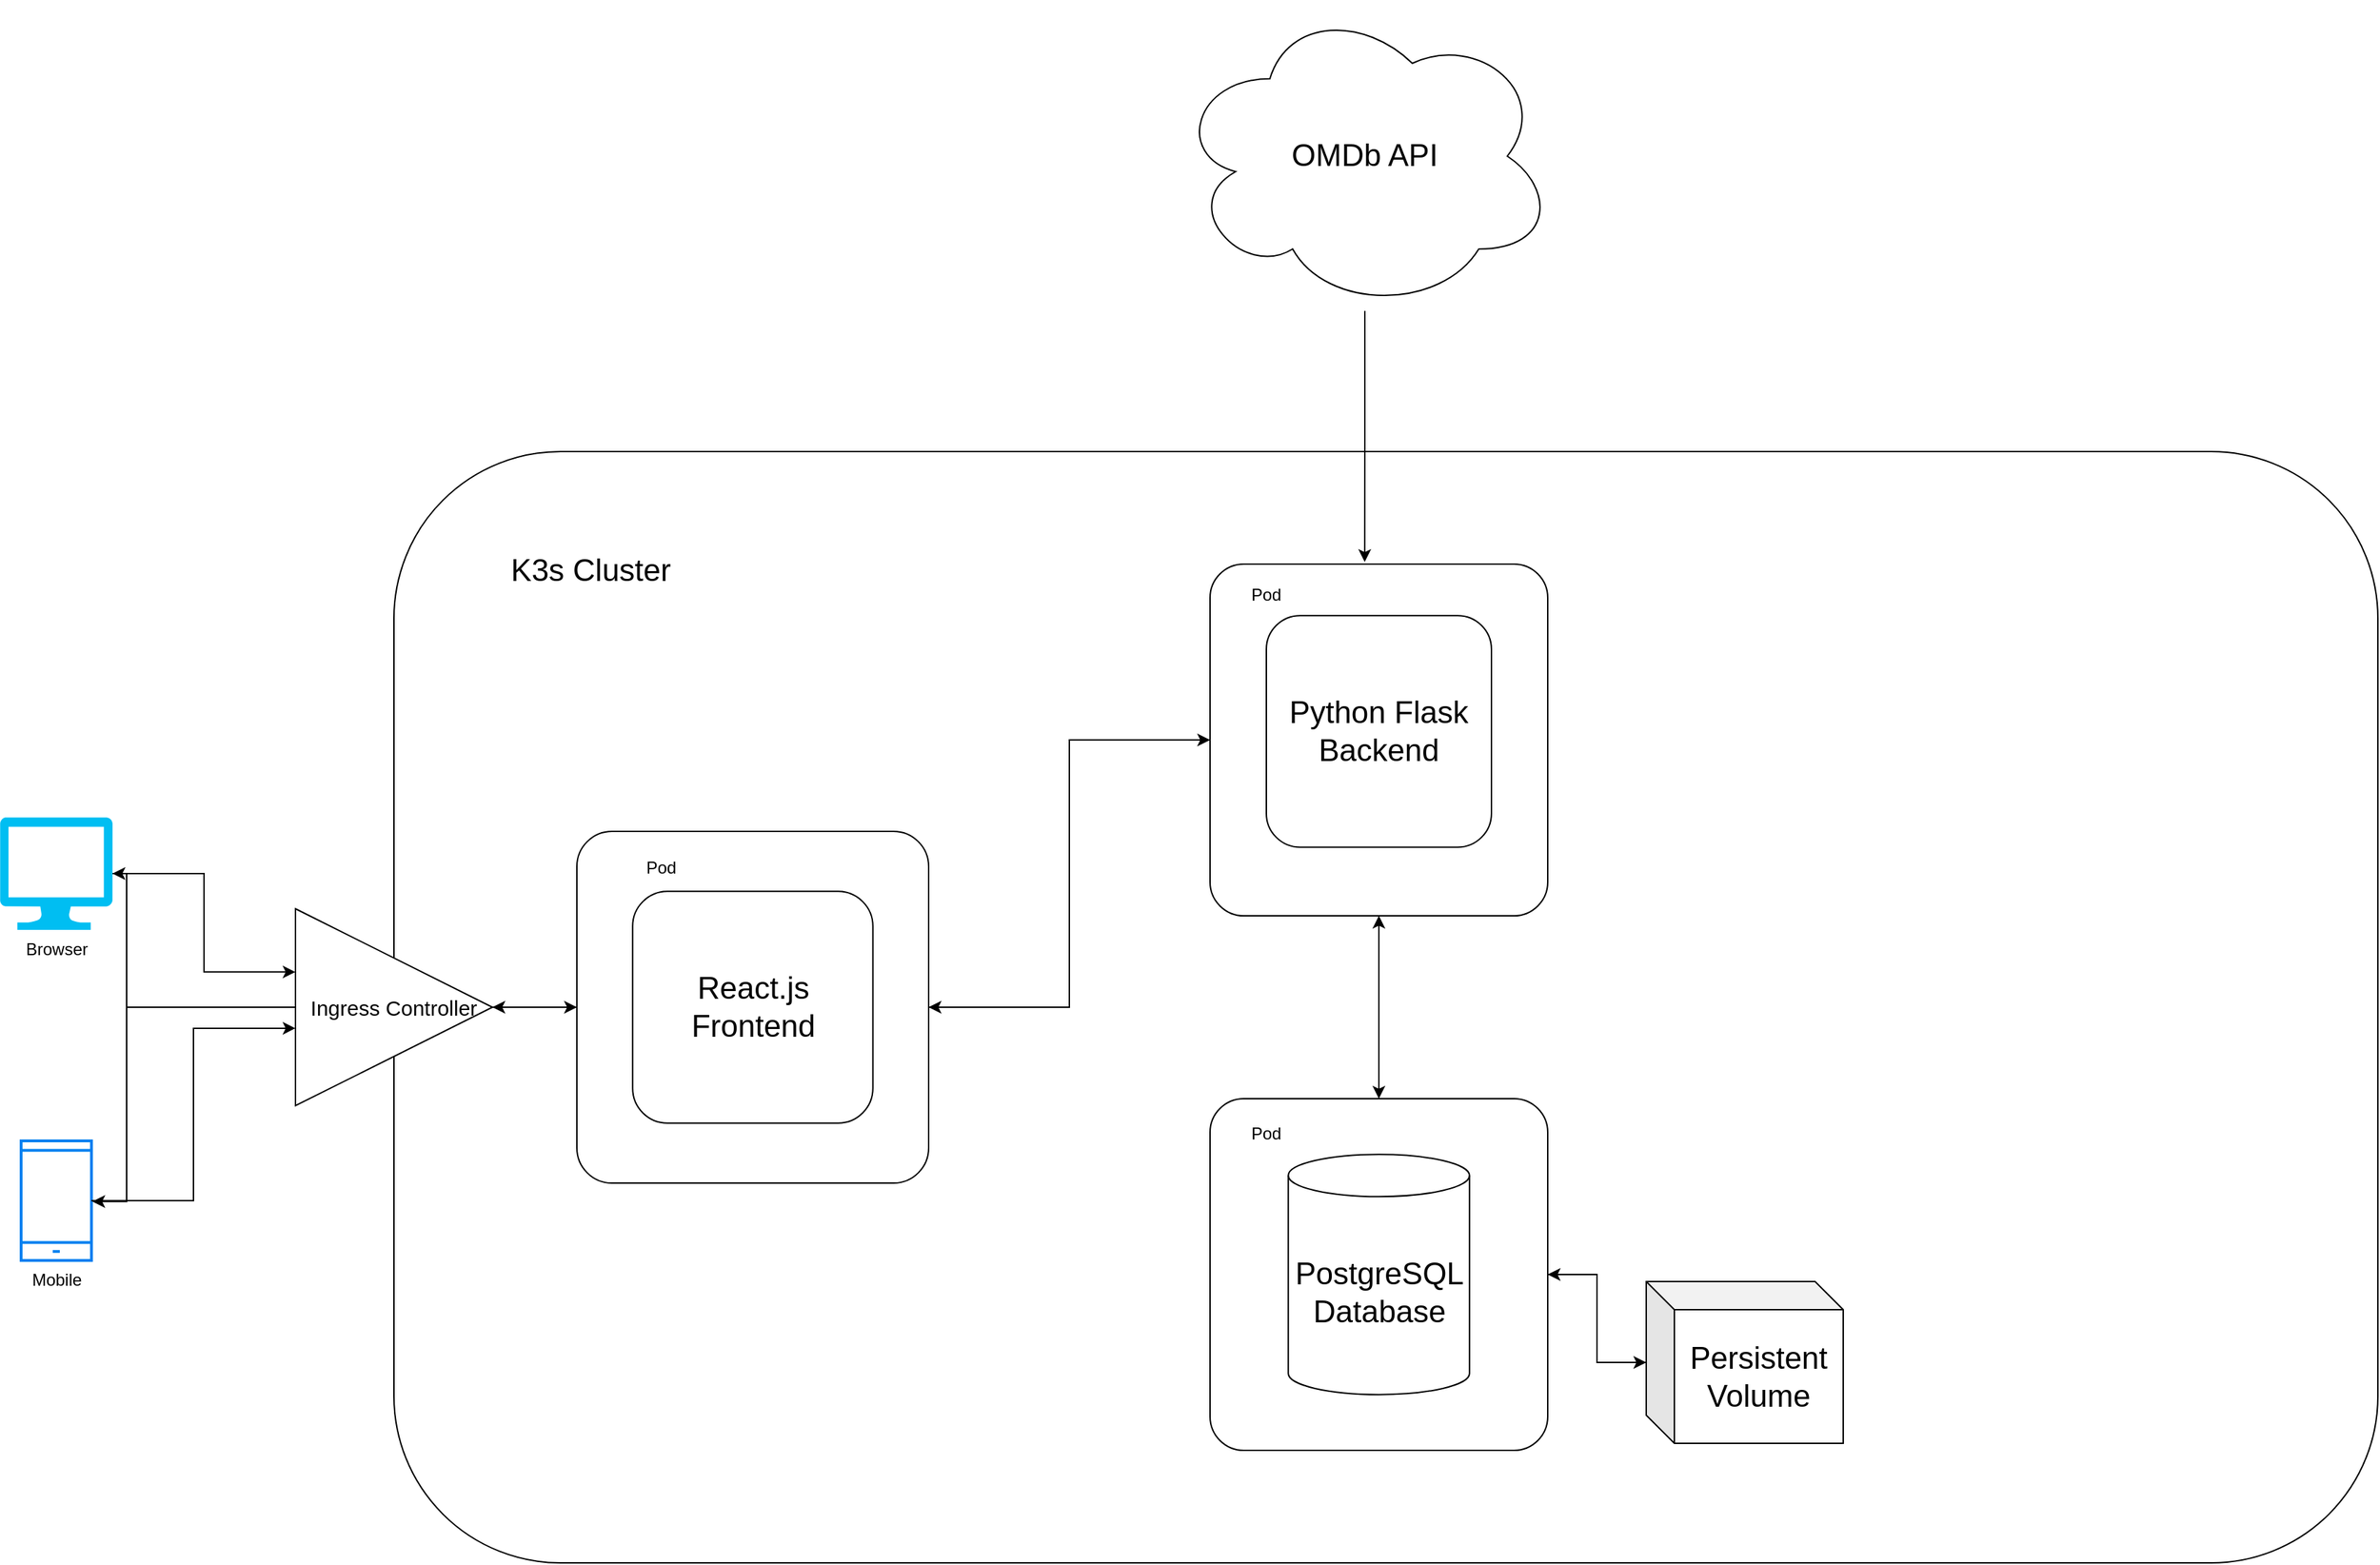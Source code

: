 <mxfile version="24.7.12">
  <diagram name="Page-1" id="aVJKDRFR9pVD4KGos5lU">
    <mxGraphModel dx="3284" dy="2429" grid="1" gridSize="10" guides="1" tooltips="1" connect="1" arrows="1" fold="1" page="1" pageScale="1" pageWidth="850" pageHeight="1100" math="0" shadow="0">
      <root>
        <mxCell id="0" />
        <mxCell id="1" parent="0" />
        <mxCell id="fNeiMO4bUtMPr8ZshyVa-29" value="" style="rounded=1;whiteSpace=wrap;html=1;" vertex="1" parent="1">
          <mxGeometry x="-130" y="60" width="1410" height="790" as="geometry" />
        </mxCell>
        <mxCell id="fNeiMO4bUtMPr8ZshyVa-2" value="Browser" style="verticalLabelPosition=bottom;html=1;verticalAlign=top;align=center;strokeColor=none;fillColor=#00BEF2;shape=mxgraph.azure.computer;pointerEvents=1;" vertex="1" parent="1">
          <mxGeometry x="-410" y="320" width="80" height="80" as="geometry" />
        </mxCell>
        <mxCell id="fNeiMO4bUtMPr8ZshyVa-3" value="Mobile&lt;div&gt;&lt;br&gt;&lt;/div&gt;" style="html=1;verticalLabelPosition=bottom;align=center;labelBackgroundColor=#ffffff;verticalAlign=top;strokeWidth=2;strokeColor=#0080F0;shadow=0;dashed=0;shape=mxgraph.ios7.icons.smartphone;" vertex="1" parent="1">
          <mxGeometry x="-395" y="550" width="50" height="85" as="geometry" />
        </mxCell>
        <mxCell id="fNeiMO4bUtMPr8ZshyVa-7" style="edgeStyle=orthogonalEdgeStyle;rounded=0;orthogonalLoop=1;jettySize=auto;html=1;entryX=0;entryY=0.321;entryDx=0;entryDy=0;entryPerimeter=0;" edge="1" parent="1" source="fNeiMO4bUtMPr8ZshyVa-2" target="fNeiMO4bUtMPr8ZshyVa-28">
          <mxGeometry relative="1" as="geometry">
            <mxPoint x="-210" y="120.14" as="targetPoint" />
          </mxGeometry>
        </mxCell>
        <mxCell id="fNeiMO4bUtMPr8ZshyVa-8" style="edgeStyle=orthogonalEdgeStyle;rounded=0;orthogonalLoop=1;jettySize=auto;html=1;entryX=0;entryY=0.607;entryDx=0;entryDy=0;entryPerimeter=0;" edge="1" parent="1" source="fNeiMO4bUtMPr8ZshyVa-3" target="fNeiMO4bUtMPr8ZshyVa-28">
          <mxGeometry relative="1" as="geometry">
            <mxPoint x="-280" y="470" as="targetPoint" />
          </mxGeometry>
        </mxCell>
        <mxCell id="fNeiMO4bUtMPr8ZshyVa-20" value="&lt;font style=&quot;font-size: 22px;&quot;&gt;OMDb API&lt;/font&gt;" style="ellipse;shape=cloud;whiteSpace=wrap;html=1;" vertex="1" parent="1">
          <mxGeometry x="425" y="-260" width="270" height="220" as="geometry" />
        </mxCell>
        <mxCell id="fNeiMO4bUtMPr8ZshyVa-36" style="edgeStyle=orthogonalEdgeStyle;rounded=0;orthogonalLoop=1;jettySize=auto;html=1;entryX=1;entryY=0.5;entryDx=0;entryDy=0;" edge="1" parent="1" source="fNeiMO4bUtMPr8ZshyVa-21" target="fNeiMO4bUtMPr8ZshyVa-27">
          <mxGeometry relative="1" as="geometry" />
        </mxCell>
        <mxCell id="fNeiMO4bUtMPr8ZshyVa-21" value="&lt;font style=&quot;font-size: 22px;&quot;&gt;Persistent Volume&lt;/font&gt;" style="shape=cube;whiteSpace=wrap;html=1;boundedLbl=1;backgroundOutline=1;darkOpacity=0.05;darkOpacity2=0.1;" vertex="1" parent="1">
          <mxGeometry x="760" y="650" width="140" height="115" as="geometry" />
        </mxCell>
        <mxCell id="fNeiMO4bUtMPr8ZshyVa-32" style="edgeStyle=orthogonalEdgeStyle;rounded=0;orthogonalLoop=1;jettySize=auto;html=1;entryX=0.5;entryY=0;entryDx=0;entryDy=0;" edge="1" parent="1" source="fNeiMO4bUtMPr8ZshyVa-23" target="fNeiMO4bUtMPr8ZshyVa-27">
          <mxGeometry relative="1" as="geometry" />
        </mxCell>
        <mxCell id="fNeiMO4bUtMPr8ZshyVa-35" style="edgeStyle=orthogonalEdgeStyle;rounded=0;orthogonalLoop=1;jettySize=auto;html=1;exitX=0;exitY=0.5;exitDx=0;exitDy=0;entryX=1;entryY=0.5;entryDx=0;entryDy=0;" edge="1" parent="1" source="fNeiMO4bUtMPr8ZshyVa-23" target="fNeiMO4bUtMPr8ZshyVa-24">
          <mxGeometry relative="1" as="geometry" />
        </mxCell>
        <mxCell id="fNeiMO4bUtMPr8ZshyVa-23" value="Entity" style="rounded=1;arcSize=10;whiteSpace=wrap;html=1;align=center;container=1;" vertex="1" parent="1">
          <mxGeometry x="450" y="140" width="240" height="250" as="geometry" />
        </mxCell>
        <mxCell id="fNeiMO4bUtMPr8ZshyVa-19" value="&lt;font style=&quot;font-size: 22px;&quot;&gt;Python Flask Backend&lt;/font&gt;" style="rounded=1;whiteSpace=wrap;html=1;container=1;" vertex="1" parent="fNeiMO4bUtMPr8ZshyVa-23">
          <mxGeometry x="40.0" y="36.585" width="160.0" height="164.634" as="geometry" />
        </mxCell>
        <mxCell id="fNeiMO4bUtMPr8ZshyVa-47" value="Pod" style="text;html=1;align=center;verticalAlign=middle;whiteSpace=wrap;rounded=0;" vertex="1" parent="fNeiMO4bUtMPr8ZshyVa-23">
          <mxGeometry x="10" y="6.59" width="60" height="30" as="geometry" />
        </mxCell>
        <mxCell id="fNeiMO4bUtMPr8ZshyVa-31" style="edgeStyle=orthogonalEdgeStyle;rounded=0;orthogonalLoop=1;jettySize=auto;html=1;" edge="1" parent="1" source="fNeiMO4bUtMPr8ZshyVa-24" target="fNeiMO4bUtMPr8ZshyVa-23">
          <mxGeometry relative="1" as="geometry" />
        </mxCell>
        <mxCell id="fNeiMO4bUtMPr8ZshyVa-37" style="edgeStyle=orthogonalEdgeStyle;rounded=0;orthogonalLoop=1;jettySize=auto;html=1;entryX=1;entryY=0.5;entryDx=0;entryDy=0;" edge="1" parent="1" source="fNeiMO4bUtMPr8ZshyVa-24" target="fNeiMO4bUtMPr8ZshyVa-28">
          <mxGeometry relative="1" as="geometry" />
        </mxCell>
        <mxCell id="fNeiMO4bUtMPr8ZshyVa-24" value="Entity" style="rounded=1;arcSize=10;whiteSpace=wrap;html=1;align=center;container=1;" vertex="1" parent="1">
          <mxGeometry y="330" width="250" height="250" as="geometry" />
        </mxCell>
        <mxCell id="fNeiMO4bUtMPr8ZshyVa-16" value="&lt;font style=&quot;font-size: 22px;&quot;&gt;React.js Frontend&lt;/font&gt;" style="rounded=1;whiteSpace=wrap;html=1;" vertex="1" parent="fNeiMO4bUtMPr8ZshyVa-24">
          <mxGeometry x="39.634" y="42.683" width="170.732" height="164.634" as="geometry" />
        </mxCell>
        <mxCell id="fNeiMO4bUtMPr8ZshyVa-45" value="Pod" style="text;html=1;align=center;verticalAlign=middle;whiteSpace=wrap;rounded=0;" vertex="1" parent="fNeiMO4bUtMPr8ZshyVa-24">
          <mxGeometry x="30" y="11" width="60" height="30" as="geometry" />
        </mxCell>
        <mxCell id="fNeiMO4bUtMPr8ZshyVa-33" style="edgeStyle=orthogonalEdgeStyle;rounded=0;orthogonalLoop=1;jettySize=auto;html=1;" edge="1" parent="1" source="fNeiMO4bUtMPr8ZshyVa-27" target="fNeiMO4bUtMPr8ZshyVa-21">
          <mxGeometry relative="1" as="geometry" />
        </mxCell>
        <mxCell id="fNeiMO4bUtMPr8ZshyVa-34" style="edgeStyle=orthogonalEdgeStyle;rounded=0;orthogonalLoop=1;jettySize=auto;html=1;entryX=0.5;entryY=1;entryDx=0;entryDy=0;" edge="1" parent="1" source="fNeiMO4bUtMPr8ZshyVa-27" target="fNeiMO4bUtMPr8ZshyVa-23">
          <mxGeometry relative="1" as="geometry" />
        </mxCell>
        <mxCell id="fNeiMO4bUtMPr8ZshyVa-27" value="Entity" style="rounded=1;arcSize=10;whiteSpace=wrap;html=1;align=center;container=1;" vertex="1" parent="1">
          <mxGeometry x="450" y="520" width="240" height="250" as="geometry" />
        </mxCell>
        <mxCell id="fNeiMO4bUtMPr8ZshyVa-17" value="&lt;font style=&quot;font-size: 22px;&quot;&gt;PostgreSQL Database&lt;/font&gt;" style="shape=cylinder3;whiteSpace=wrap;html=1;boundedLbl=1;backgroundOutline=1;size=15;" vertex="1" parent="fNeiMO4bUtMPr8ZshyVa-27">
          <mxGeometry x="55.61" y="39.634" width="128.78" height="170.732" as="geometry" />
        </mxCell>
        <mxCell id="fNeiMO4bUtMPr8ZshyVa-48" value="Pod" style="text;html=1;align=center;verticalAlign=middle;whiteSpace=wrap;rounded=0;" vertex="1" parent="fNeiMO4bUtMPr8ZshyVa-27">
          <mxGeometry x="10" y="9.63" width="60" height="30" as="geometry" />
        </mxCell>
        <mxCell id="fNeiMO4bUtMPr8ZshyVa-30" value="" style="edgeStyle=orthogonalEdgeStyle;rounded=0;orthogonalLoop=1;jettySize=auto;html=1;" edge="1" parent="1" source="fNeiMO4bUtMPr8ZshyVa-28">
          <mxGeometry relative="1" as="geometry">
            <mxPoint y="455" as="targetPoint" />
          </mxGeometry>
        </mxCell>
        <mxCell id="fNeiMO4bUtMPr8ZshyVa-41" style="edgeStyle=orthogonalEdgeStyle;rounded=0;orthogonalLoop=1;jettySize=auto;html=1;" edge="1" parent="1" source="fNeiMO4bUtMPr8ZshyVa-28" target="fNeiMO4bUtMPr8ZshyVa-2">
          <mxGeometry relative="1" as="geometry">
            <Array as="points">
              <mxPoint x="-320" y="455" />
              <mxPoint x="-320" y="360" />
            </Array>
          </mxGeometry>
        </mxCell>
        <mxCell id="fNeiMO4bUtMPr8ZshyVa-28" value="&lt;font style=&quot;font-size: 15px;&quot;&gt;Ingress Controller&lt;/font&gt;" style="triangle;whiteSpace=wrap;html=1;rotation=0;" vertex="1" parent="1">
          <mxGeometry x="-200" y="385" width="140" height="140" as="geometry" />
        </mxCell>
        <mxCell id="fNeiMO4bUtMPr8ZshyVa-42" style="edgeStyle=orthogonalEdgeStyle;rounded=0;orthogonalLoop=1;jettySize=auto;html=1;entryX=1.013;entryY=0.507;entryDx=0;entryDy=0;entryPerimeter=0;" edge="1" parent="1" source="fNeiMO4bUtMPr8ZshyVa-28" target="fNeiMO4bUtMPr8ZshyVa-3">
          <mxGeometry relative="1" as="geometry">
            <Array as="points">
              <mxPoint x="-320" y="455" />
              <mxPoint x="-320" y="593" />
            </Array>
          </mxGeometry>
        </mxCell>
        <mxCell id="fNeiMO4bUtMPr8ZshyVa-43" style="edgeStyle=orthogonalEdgeStyle;rounded=0;orthogonalLoop=1;jettySize=auto;html=1;entryX=0.458;entryY=-0.006;entryDx=0;entryDy=0;entryPerimeter=0;" edge="1" parent="1" source="fNeiMO4bUtMPr8ZshyVa-20" target="fNeiMO4bUtMPr8ZshyVa-23">
          <mxGeometry relative="1" as="geometry" />
        </mxCell>
        <mxCell id="fNeiMO4bUtMPr8ZshyVa-44" value="K3s Cluster" style="text;html=1;align=center;verticalAlign=middle;whiteSpace=wrap;rounded=0;fontSize=22;" vertex="1" parent="1">
          <mxGeometry x="-70" y="100" width="160" height="90" as="geometry" />
        </mxCell>
      </root>
    </mxGraphModel>
  </diagram>
</mxfile>
